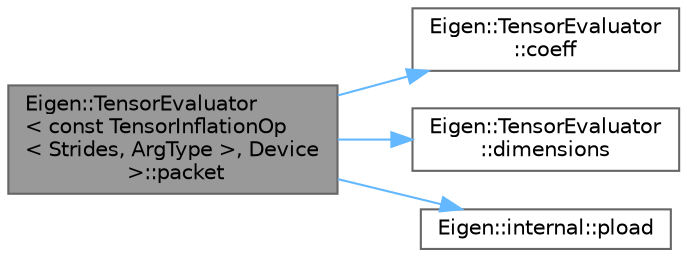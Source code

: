digraph "Eigen::TensorEvaluator&lt; const TensorInflationOp&lt; Strides, ArgType &gt;, Device &gt;::packet"
{
 // LATEX_PDF_SIZE
  bgcolor="transparent";
  edge [fontname=Helvetica,fontsize=10,labelfontname=Helvetica,labelfontsize=10];
  node [fontname=Helvetica,fontsize=10,shape=box,height=0.2,width=0.4];
  rankdir="LR";
  Node1 [id="Node000001",label="Eigen::TensorEvaluator\l\< const TensorInflationOp\l\< Strides, ArgType \>, Device\l \>::packet",height=0.2,width=0.4,color="gray40", fillcolor="grey60", style="filled", fontcolor="black",tooltip=" "];
  Node1 -> Node2 [id="edge1_Node000001_Node000002",color="steelblue1",style="solid",tooltip=" "];
  Node2 [id="Node000002",label="Eigen::TensorEvaluator\l::coeff",height=0.2,width=0.4,color="grey40", fillcolor="white", style="filled",URL="$struct_eigen_1_1_tensor_evaluator.html#a7747e4223120fe698801fa12c186561d",tooltip=" "];
  Node1 -> Node3 [id="edge2_Node000001_Node000003",color="steelblue1",style="solid",tooltip=" "];
  Node3 [id="Node000003",label="Eigen::TensorEvaluator\l::dimensions",height=0.2,width=0.4,color="grey40", fillcolor="white", style="filled",URL="$struct_eigen_1_1_tensor_evaluator.html#a4b49b2c40bcb2220fb240083cd1833c6",tooltip=" "];
  Node1 -> Node4 [id="edge3_Node000001_Node000004",color="steelblue1",style="solid",tooltip=" "];
  Node4 [id="Node000004",label="Eigen::internal::pload",height=0.2,width=0.4,color="grey40", fillcolor="white", style="filled",URL="$namespace_eigen_1_1internal.html#ae25c18feab0271a245176a7a3f2dcd3d",tooltip=" "];
}
